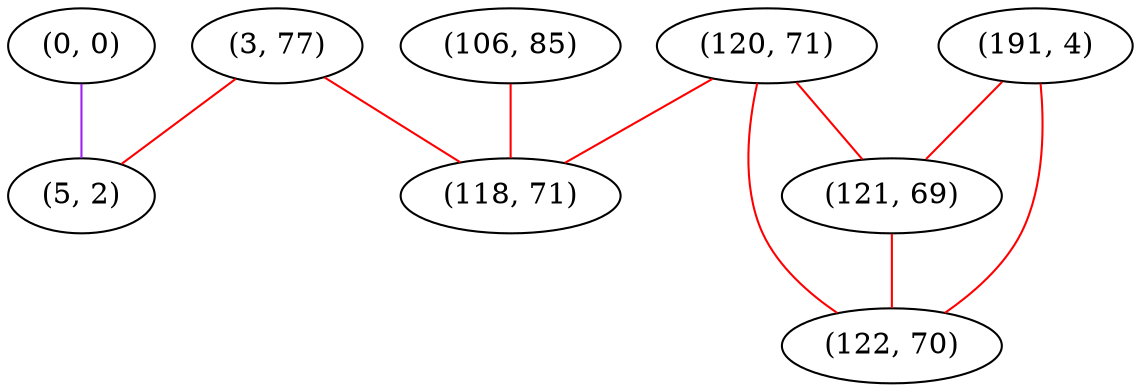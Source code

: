 graph "" {
"(0, 0)";
"(120, 71)";
"(3, 77)";
"(191, 4)";
"(121, 69)";
"(106, 85)";
"(118, 71)";
"(122, 70)";
"(5, 2)";
"(0, 0)" -- "(5, 2)"  [color=purple, key=0, weight=4];
"(120, 71)" -- "(121, 69)"  [color=red, key=0, weight=1];
"(120, 71)" -- "(122, 70)"  [color=red, key=0, weight=1];
"(120, 71)" -- "(118, 71)"  [color=red, key=0, weight=1];
"(3, 77)" -- "(118, 71)"  [color=red, key=0, weight=1];
"(3, 77)" -- "(5, 2)"  [color=red, key=0, weight=1];
"(191, 4)" -- "(121, 69)"  [color=red, key=0, weight=1];
"(191, 4)" -- "(122, 70)"  [color=red, key=0, weight=1];
"(121, 69)" -- "(122, 70)"  [color=red, key=0, weight=1];
"(106, 85)" -- "(118, 71)"  [color=red, key=0, weight=1];
}
